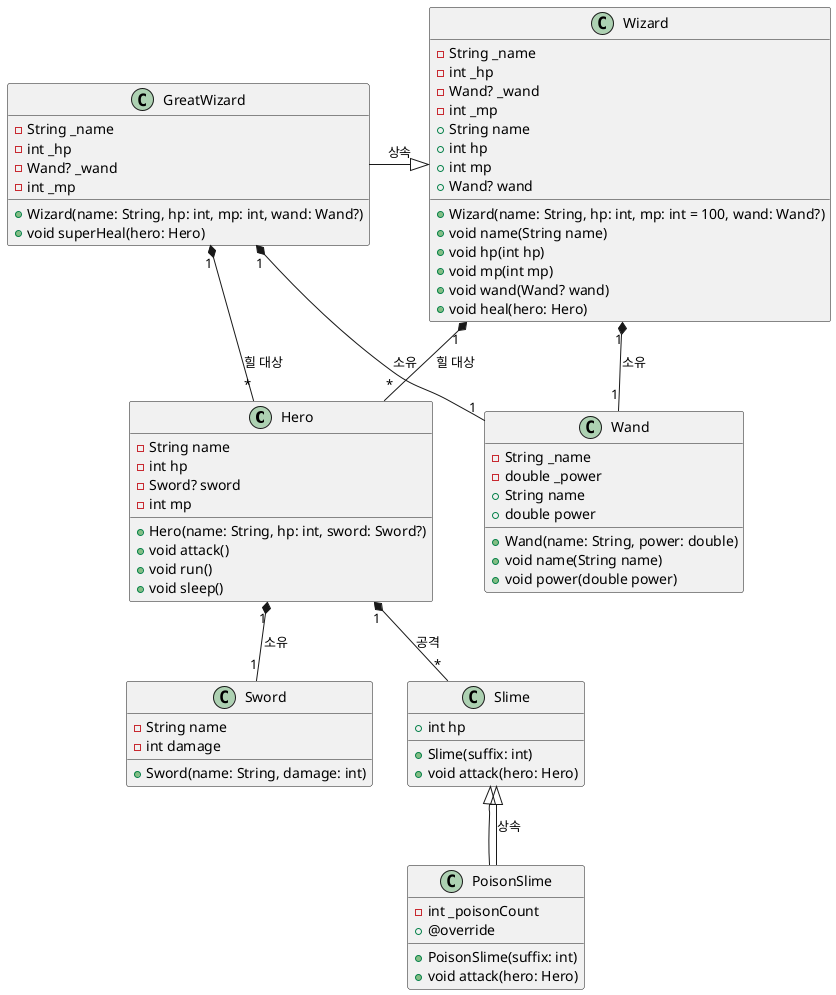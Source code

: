 @startuml

class Hero {
  - String name
  - int hp
  - Sword? sword
  - int mp
  + Hero(name: String, hp: int, sword: Sword?)
  + void attack()
  + void run()
  + void sleep()
}

class Sword {
  - String name
  - int damage
  + Sword(name: String, damage: int)
}

class Slime {
  + int hp
  + Slime(suffix: int)
  + void attack(hero: Hero)
}


class PoisonSlime extends Slime {
 - int _poisonCount
  + PoisonSlime(suffix: int)
  + @override
  + void attack(hero: Hero)
}


class Wizard {
  - String _name
  - int _hp
  - Wand? _wand
  - int _mp
  + Wizard(name: String, hp: int, mp: int = 100, wand: Wand?)
  + String name
  + int hp
  + int mp
  + Wand? wand
  + void name(String name)
  + void hp(int hp)
  + void mp(int mp)
  + void wand(Wand? wand)
  + void heal(hero: Hero)
}

class Wand {
  - String _name
  - double _power
  + Wand(name: String, power: double)
  + String name
  + double power
  + void name(String name)
  + void power(double power)
}


class GreatWizard {
  - String _name
  - int _hp
  - Wand? _wand
  - int _mp
  + Wizard(name: String, hp: int, mp: int, wand: Wand?)
  + void superHeal(hero: Hero)
}

' 관계 정의

Hero "1" *-- "1" Sword : 소유
Hero "1" *-- "*" Slime : 공격
Slime <|-- PoisonSlime : 상속
GreatWizard -|> Wizard : 상속
Wizard "1" *-- "1" Wand : 소유
Wizard "1" *-- "*" Hero : 힐 대상
GreatWizard "1" *-- "1" Wand : 소유
GreatWizard "1" *-- "*" Hero : 힐 대상


@enduml
